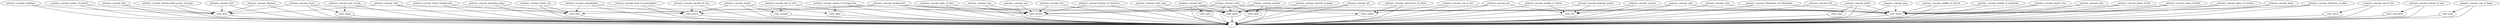 strict digraph  {
primary_concept_rope;
y;
color_white;
primary_concept_insect;
color_green;
primary_concept_buildings;
color_grey;
color_beige;
primary_concept_scales_of_animal;
primary_concept_body_of_ants;
color_brown;
primary_concept_tail_of_ants;
color_orange;
primary_concept_top_of_box;
color_silver;
primary_concept_trash_bag;
color_black;
primary_concept_ants;
primary_concept_pile;
primary_concept_background;
primary_concept_wall;
primary_concept_bee;
color_yellow;
primary_concept_grasshopper;
primary_concept_seal;
primary_concept_water_background;
color_blue;
primary_concept_toiletpaper_of_toiletpaper;
primary_concept_onesie_of_storage_box;
color_light;
primary_concept_middle_of_wheel;
color_red;
primary_concept_outercircle_of_wheel;
primary_concept_legs_of_dog;
"primary_concept_bottom-right-corner_of_pump";
"primary_concept_top-left_of_pump";
primary_concept_head_of_grasshopper;
primary_concept_branding_paper;
primary_concept_text;
primary_concept_bottle;
primary_concept_bottle_cap;
primary_concept_pipe;
primary_concept_ant;
primary_concept_middle_of_bicycle;
primary_concept_tree;
"primary_concept_top-left_of_tree";
color_clear;
primary_concept_sign;
primary_concept_middle_of_notebook;
primary_concept_plastic_box;
color_gold;
primary_concept_note;
primary_concept_photo_of_kid;
primary_concept_top_of_bee;
primary_concept_clock;
color_dark;
primary_concept_mantis;
primary_concept_door;
primary_concept_doormat;
primary_concept_bottom_of_leaf;
color_chocolate;
primary_concept_praying_mantis;
primary_concept_top_of_finger;
color_pink;
primary_concept_head_of_bottle;
primary_concept_bottom_of_furniture;
primary_concept_window;
primary_concept_glass_of_window;
primary_concept_hand;
primary_concept_reflection_of_glass;
primary_concept_pen;
primary_concept_camera;
primary_concept_rope -> y;
primary_concept_rope -> color_white;
color_white -> y;
primary_concept_insect -> y;
primary_concept_insect -> color_green;
primary_concept_insect -> color_beige;
primary_concept_insect -> color_grey;
color_green -> y;
primary_concept_buildings -> y;
primary_concept_buildings -> color_grey;
color_grey -> y;
color_beige -> y;
primary_concept_scales_of_animal -> y;
primary_concept_scales_of_animal -> color_grey;
primary_concept_body_of_ants -> y;
primary_concept_body_of_ants -> color_brown;
color_brown -> y;
primary_concept_tail_of_ants -> y;
primary_concept_tail_of_ants -> color_orange;
color_orange -> y;
primary_concept_top_of_box -> y;
primary_concept_top_of_box -> color_silver;
color_silver -> y;
primary_concept_trash_bag -> y;
primary_concept_trash_bag -> color_black;
color_black -> y;
primary_concept_ants -> y;
primary_concept_ants -> color_brown;
primary_concept_pile -> y;
primary_concept_pile -> color_grey;
primary_concept_background -> y;
primary_concept_background -> color_green;
primary_concept_background -> color_brown;
primary_concept_background -> color_white;
primary_concept_background -> color_black;
primary_concept_background -> color_blue;
primary_concept_wall -> y;
primary_concept_wall -> color_grey;
primary_concept_wall -> color_white;
primary_concept_bee -> y;
primary_concept_bee -> color_black;
primary_concept_bee -> color_yellow;
primary_concept_bee -> color_gold;
color_yellow -> y;
primary_concept_grasshopper -> y;
primary_concept_grasshopper -> color_green;
primary_concept_grasshopper -> color_blue;
primary_concept_seal -> y;
primary_concept_seal -> color_brown;
primary_concept_water_background -> y;
primary_concept_water_background -> color_blue;
color_blue -> y;
primary_concept_toiletpaper_of_toiletpaper -> y;
primary_concept_toiletpaper_of_toiletpaper -> color_white;
primary_concept_onesie_of_storage_box -> y;
primary_concept_onesie_of_storage_box -> color_light;
primary_concept_onesie_of_storage_box -> color_brown;
color_light -> y;
primary_concept_middle_of_wheel -> y;
primary_concept_middle_of_wheel -> color_red;
color_red -> y;
primary_concept_outercircle_of_wheel -> y;
primary_concept_outercircle_of_wheel -> color_yellow;
primary_concept_legs_of_dog -> y;
primary_concept_legs_of_dog -> color_beige;
"primary_concept_bottom-right-corner_of_pump" -> y;
"primary_concept_bottom-right-corner_of_pump" -> color_grey;
"primary_concept_top-left_of_pump" -> y;
"primary_concept_top-left_of_pump" -> color_black;
primary_concept_head_of_grasshopper -> y;
primary_concept_head_of_grasshopper -> color_green;
primary_concept_branding_paper -> y;
primary_concept_branding_paper -> color_blue;
primary_concept_text -> y;
primary_concept_text -> color_white;
primary_concept_bottle -> y;
primary_concept_bottle -> color_white;
primary_concept_bottle -> color_clear;
primary_concept_bottle_cap -> y;
primary_concept_bottle_cap -> color_blue;
primary_concept_pipe -> y;
primary_concept_pipe -> color_white;
primary_concept_ant -> y;
primary_concept_ant -> color_black;
primary_concept_middle_of_bicycle -> y;
primary_concept_middle_of_bicycle -> color_white;
primary_concept_tree -> y;
primary_concept_tree -> color_brown;
"primary_concept_top-left_of_tree" -> y;
"primary_concept_top-left_of_tree" -> color_green;
color_clear -> y;
primary_concept_sign -> y;
primary_concept_sign -> color_red;
primary_concept_sign -> color_white;
primary_concept_middle_of_notebook -> y;
primary_concept_middle_of_notebook -> color_white;
primary_concept_plastic_box -> y;
primary_concept_plastic_box -> color_white;
color_gold -> y;
primary_concept_note -> y;
primary_concept_note -> color_white;
primary_concept_photo_of_kid -> y;
primary_concept_photo_of_kid -> color_white;
primary_concept_top_of_bee -> y;
primary_concept_top_of_bee -> color_yellow;
primary_concept_clock -> y;
primary_concept_clock -> color_white;
primary_concept_clock -> color_dark;
primary_concept_clock -> color_brown;
primary_concept_clock -> color_black;
color_dark -> y;
primary_concept_mantis -> y;
primary_concept_mantis -> color_light;
primary_concept_mantis -> color_green;
primary_concept_mantis -> color_orange;
primary_concept_door -> y;
primary_concept_door -> color_grey;
primary_concept_doormat -> y;
primary_concept_doormat -> color_grey;
primary_concept_bottom_of_leaf -> y;
primary_concept_bottom_of_leaf -> color_chocolate;
color_chocolate -> y;
primary_concept_praying_mantis -> y;
primary_concept_praying_mantis -> color_red;
primary_concept_top_of_finger -> y;
primary_concept_top_of_finger -> color_pink;
color_pink -> y;
primary_concept_head_of_bottle -> y;
primary_concept_head_of_bottle -> color_white;
primary_concept_bottom_of_furniture -> y;
primary_concept_bottom_of_furniture -> color_brown;
primary_concept_window -> y;
primary_concept_window -> color_dark;
primary_concept_window -> color_brown;
primary_concept_glass_of_window -> y;
primary_concept_glass_of_window -> color_white;
primary_concept_hand -> y;
primary_concept_hand -> color_white;
primary_concept_reflection_of_glass -> y;
primary_concept_reflection_of_glass -> color_white;
primary_concept_pen -> y;
primary_concept_pen -> color_red;
primary_concept_pen -> color_black;
primary_concept_camera -> y;
primary_concept_camera -> color_red;
}
